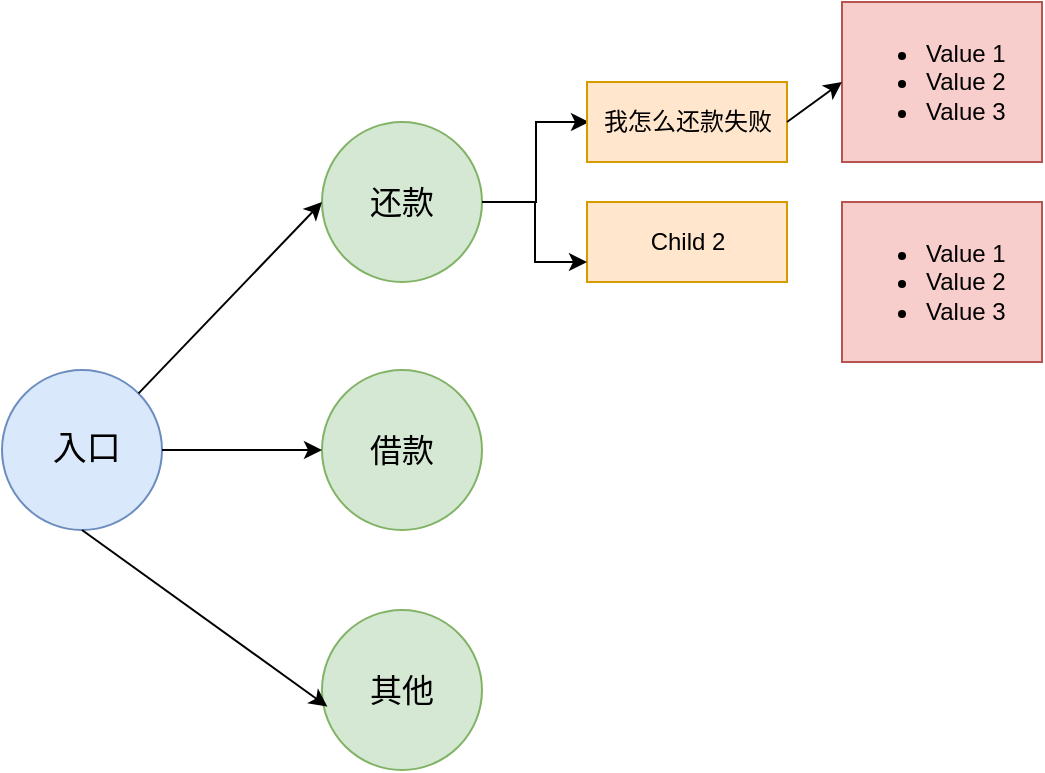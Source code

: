 <mxfile version="10.3.8" type="github"><diagram id="N5qHtpORIA5WD0v56xs9" name="Page-1"><mxGraphModel dx="892" dy="607" grid="1" gridSize="10" guides="1" tooltips="1" connect="1" arrows="1" fold="1" page="1" pageScale="1" pageWidth="827" pageHeight="1169" math="0" shadow="0"><root><mxCell id="0"/><mxCell id="1" parent="0"/><mxCell id="PoNfXmn1FB68Rp0CB9kj-2" value="&amp;nbsp;入口" style="ellipse;whiteSpace=wrap;html=1;aspect=fixed;fillColor=#dae8fc;strokeColor=#6c8ebf;fontSize=17;" vertex="1" parent="1"><mxGeometry x="120" y="350" width="80" height="80" as="geometry"/></mxCell><mxCell id="PoNfXmn1FB68Rp0CB9kj-3" value="还款" style="ellipse;whiteSpace=wrap;html=1;aspect=fixed;fillColor=#d5e8d4;strokeColor=#82b366;fontSize=16;" vertex="1" parent="1"><mxGeometry x="280" y="226" width="80" height="80" as="geometry"/></mxCell><mxCell id="PoNfXmn1FB68Rp0CB9kj-4" value="其他" style="ellipse;whiteSpace=wrap;html=1;aspect=fixed;fillColor=#d5e8d4;strokeColor=#82b366;fontSize=16;" vertex="1" parent="1"><mxGeometry x="280" y="470" width="80" height="80" as="geometry"/></mxCell><mxCell id="PoNfXmn1FB68Rp0CB9kj-6" value="" style="endArrow=classic;html=1;entryX=0;entryY=0.5;entryDx=0;entryDy=0;exitX=1;exitY=0;exitDx=0;exitDy=0;" edge="1" parent="1" source="PoNfXmn1FB68Rp0CB9kj-2" target="PoNfXmn1FB68Rp0CB9kj-3"><mxGeometry width="50" height="50" relative="1" as="geometry"><mxPoint x="180" y="340" as="sourcePoint"/><mxPoint x="230" y="290" as="targetPoint"/></mxGeometry></mxCell><mxCell id="PoNfXmn1FB68Rp0CB9kj-7" value="" style="endArrow=classic;html=1;exitX=0.5;exitY=1;exitDx=0;exitDy=0;entryX=0.034;entryY=0.604;entryDx=0;entryDy=0;entryPerimeter=0;" edge="1" parent="1" source="PoNfXmn1FB68Rp0CB9kj-2" target="PoNfXmn1FB68Rp0CB9kj-4"><mxGeometry width="50" height="50" relative="1" as="geometry"><mxPoint x="170" y="480" as="sourcePoint"/><mxPoint x="220" y="430" as="targetPoint"/></mxGeometry></mxCell><mxCell id="PoNfXmn1FB68Rp0CB9kj-9" value="借款" style="ellipse;whiteSpace=wrap;html=1;aspect=fixed;fillColor=#d5e8d4;strokeColor=#82b366;fontSize=16;" vertex="1" parent="1"><mxGeometry x="280" y="350" width="80" height="80" as="geometry"/></mxCell><mxCell id="PoNfXmn1FB68Rp0CB9kj-10" value="" style="endArrow=classic;html=1;exitX=1;exitY=0.5;exitDx=0;exitDy=0;" edge="1" parent="1" source="PoNfXmn1FB68Rp0CB9kj-2" target="PoNfXmn1FB68Rp0CB9kj-9"><mxGeometry width="50" height="50" relative="1" as="geometry"><mxPoint x="210" y="440" as="sourcePoint"/><mxPoint x="260" y="390" as="targetPoint"/></mxGeometry></mxCell><mxCell id="PoNfXmn1FB68Rp0CB9kj-20" value="" style="edgeStyle=elbowEdgeStyle;elbow=horizontal;html=1;rounded=0;exitX=1;exitY=0.5;exitDx=0;exitDy=0;" edge="1" parent="1"><mxGeometry relative="1" as="geometry"><mxPoint x="360.765" y="265.941" as="sourcePoint"/><mxPoint x="413.5" y="226" as="targetPoint"/></mxGeometry></mxCell><mxCell id="PoNfXmn1FB68Rp0CB9kj-19" value="我怎么还款失败" style="whiteSpace=wrap;html=1;fillColor=#ffe6cc;strokeColor=#d79b00;" vertex="1" parent="1"><mxGeometry x="412.5" y="206" width="100" height="40" as="geometry"/></mxCell><mxCell id="PoNfXmn1FB68Rp0CB9kj-21" value="Child 2" style="whiteSpace=wrap;html=1;fillColor=#ffe6cc;strokeColor=#d79b00;" vertex="1" parent="1"><mxGeometry x="412.5" y="266" width="100" height="40" as="geometry"/></mxCell><mxCell id="PoNfXmn1FB68Rp0CB9kj-23" value="" style="edgeStyle=elbowEdgeStyle;elbow=horizontal;html=1;rounded=0;exitX=1;exitY=0.5;exitDx=0;exitDy=0;entryX=0;entryY=0.75;entryDx=0;entryDy=0;" edge="1" parent="1" source="PoNfXmn1FB68Rp0CB9kj-3" target="PoNfXmn1FB68Rp0CB9kj-21"><mxGeometry relative="1" as="geometry"><mxPoint x="369.765" y="290.059" as="sourcePoint"/><mxPoint x="390" y="240.0" as="targetPoint"/></mxGeometry></mxCell><mxCell id="PoNfXmn1FB68Rp0CB9kj-27" value="&lt;ul&gt;&lt;li&gt;Value 1&lt;/li&gt;&lt;li&gt;Value 2&lt;/li&gt;&lt;li&gt;Value 3&lt;/li&gt;&lt;/ul&gt;" style="text;strokeColor=#b85450;fillColor=#f8cecc;html=1;whiteSpace=wrap;verticalAlign=middle;overflow=hidden;" vertex="1" parent="1"><mxGeometry x="540" y="166" width="100" height="80" as="geometry"/></mxCell><mxCell id="PoNfXmn1FB68Rp0CB9kj-28" value="&lt;ul&gt;&lt;li&gt;Value 1&lt;/li&gt;&lt;li&gt;Value 2&lt;/li&gt;&lt;li&gt;Value 3&lt;/li&gt;&lt;/ul&gt;" style="text;strokeColor=#b85450;fillColor=#f8cecc;html=1;whiteSpace=wrap;verticalAlign=middle;overflow=hidden;" vertex="1" parent="1"><mxGeometry x="540" y="266" width="100" height="80" as="geometry"/></mxCell><mxCell id="PoNfXmn1FB68Rp0CB9kj-29" value="" style="endArrow=classic;html=1;exitX=1;exitY=0.5;exitDx=0;exitDy=0;entryX=0;entryY=0.5;entryDx=0;entryDy=0;" edge="1" parent="1" source="PoNfXmn1FB68Rp0CB9kj-19" target="PoNfXmn1FB68Rp0CB9kj-27"><mxGeometry width="50" height="50" relative="1" as="geometry"><mxPoint x="390" y="160" as="sourcePoint"/><mxPoint x="440" y="110" as="targetPoint"/></mxGeometry></mxCell></root></mxGraphModel></diagram></mxfile>